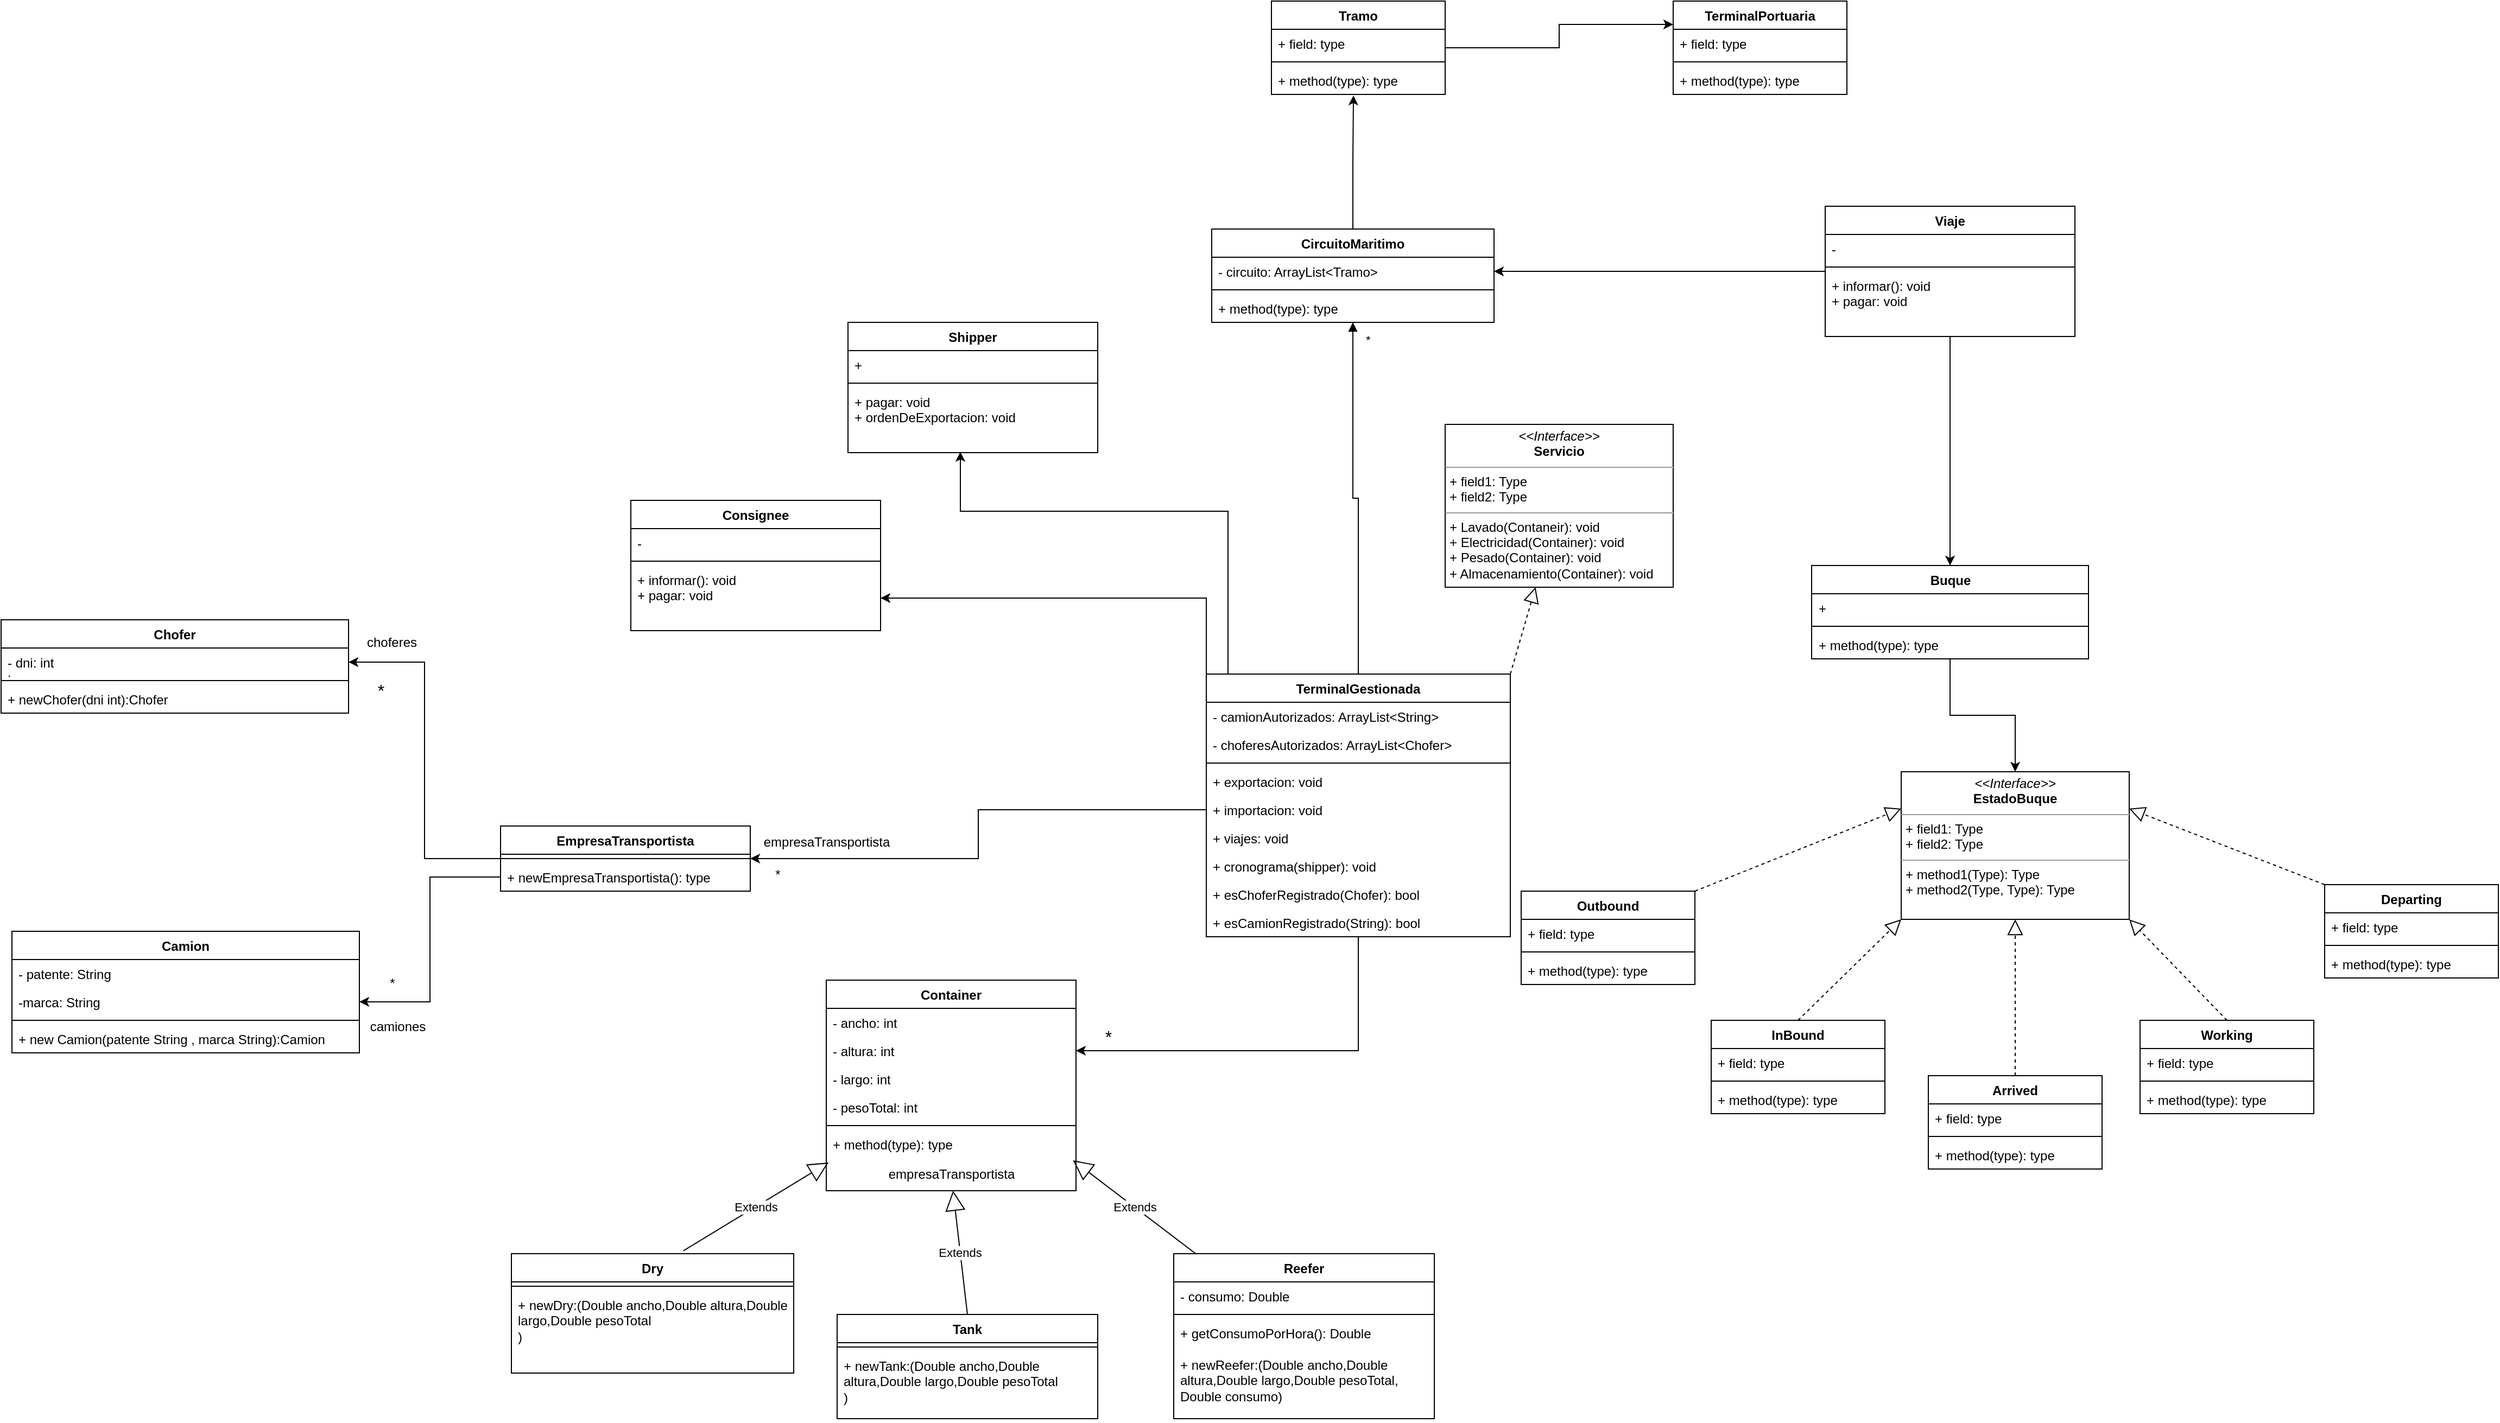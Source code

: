 <mxfile version="22.0.8" type="device">
  <diagram name="Página-1" id="hI3EfZsH8Pq9RwCTVBzk">
    <mxGraphModel dx="2018" dy="3009" grid="1" gridSize="10" guides="1" tooltips="1" connect="1" arrows="1" fold="1" page="1" pageScale="1" pageWidth="827" pageHeight="1169" math="0" shadow="0">
      <root>
        <mxCell id="0" />
        <mxCell id="1" parent="0" />
        <mxCell id="qnLFkdtUFYSdfBnydI8B-115" style="edgeStyle=orthogonalEdgeStyle;rounded=0;orthogonalLoop=1;jettySize=auto;html=1;exitX=0;exitY=0;exitDx=0;exitDy=0;entryX=1;entryY=0.5;entryDx=0;entryDy=0;" edge="1" parent="1" source="KiLTZCf3_ybi0yA7fu-n-1" target="qnLFkdtUFYSdfBnydI8B-50">
          <mxGeometry relative="1" as="geometry" />
        </mxCell>
        <mxCell id="KiLTZCf3_ybi0yA7fu-n-1" value="TerminalGestionada" style="swimlane;fontStyle=1;align=center;verticalAlign=top;childLayout=stackLayout;horizontal=1;startSize=26;horizontalStack=0;resizeParent=1;resizeParentMax=0;resizeLast=0;collapsible=1;marginBottom=0;whiteSpace=wrap;html=1;" parent="1" vertex="1">
          <mxGeometry x="670" y="-1200" width="280" height="242" as="geometry" />
        </mxCell>
        <mxCell id="KiLTZCf3_ybi0yA7fu-n-9" value="- camionAutorizados: ArrayList&amp;lt;String&amp;gt;" style="text;strokeColor=none;fillColor=none;align=left;verticalAlign=top;spacingLeft=4;spacingRight=4;overflow=hidden;rotatable=0;points=[[0,0.5],[1,0.5]];portConstraint=eastwest;whiteSpace=wrap;html=1;" parent="KiLTZCf3_ybi0yA7fu-n-1" vertex="1">
          <mxGeometry y="26" width="280" height="26" as="geometry" />
        </mxCell>
        <mxCell id="qnLFkdtUFYSdfBnydI8B-74" value="- choferesAutorizados: ArrayList&amp;lt;Chofer&amp;gt;" style="text;strokeColor=none;fillColor=none;align=left;verticalAlign=top;spacingLeft=4;spacingRight=4;overflow=hidden;rotatable=0;points=[[0,0.5],[1,0.5]];portConstraint=eastwest;whiteSpace=wrap;html=1;" vertex="1" parent="KiLTZCf3_ybi0yA7fu-n-1">
          <mxGeometry y="52" width="280" height="26" as="geometry" />
        </mxCell>
        <mxCell id="KiLTZCf3_ybi0yA7fu-n-3" value="" style="line;strokeWidth=1;fillColor=none;align=left;verticalAlign=middle;spacingTop=-1;spacingLeft=3;spacingRight=3;rotatable=0;labelPosition=right;points=[];portConstraint=eastwest;strokeColor=inherit;" parent="KiLTZCf3_ybi0yA7fu-n-1" vertex="1">
          <mxGeometry y="78" width="280" height="8" as="geometry" />
        </mxCell>
        <mxCell id="KiLTZCf3_ybi0yA7fu-n-44" value="+ exportacion: void" style="text;strokeColor=none;fillColor=none;align=left;verticalAlign=top;spacingLeft=4;spacingRight=4;overflow=hidden;rotatable=0;points=[[0,0.5],[1,0.5]];portConstraint=eastwest;whiteSpace=wrap;html=1;" parent="KiLTZCf3_ybi0yA7fu-n-1" vertex="1">
          <mxGeometry y="86" width="280" height="26" as="geometry" />
        </mxCell>
        <mxCell id="KiLTZCf3_ybi0yA7fu-n-43" value="+ importacion: void" style="text;strokeColor=none;fillColor=none;align=left;verticalAlign=top;spacingLeft=4;spacingRight=4;overflow=hidden;rotatable=0;points=[[0,0.5],[1,0.5]];portConstraint=eastwest;whiteSpace=wrap;html=1;" parent="KiLTZCf3_ybi0yA7fu-n-1" vertex="1">
          <mxGeometry y="112" width="280" height="26" as="geometry" />
        </mxCell>
        <mxCell id="qnLFkdtUFYSdfBnydI8B-54" value="+ viajes: void" style="text;strokeColor=none;fillColor=none;align=left;verticalAlign=top;spacingLeft=4;spacingRight=4;overflow=hidden;rotatable=0;points=[[0,0.5],[1,0.5]];portConstraint=eastwest;whiteSpace=wrap;html=1;" vertex="1" parent="KiLTZCf3_ybi0yA7fu-n-1">
          <mxGeometry y="138" width="280" height="26" as="geometry" />
        </mxCell>
        <mxCell id="qnLFkdtUFYSdfBnydI8B-55" value="+ cronograma(shipper): void" style="text;strokeColor=none;fillColor=none;align=left;verticalAlign=top;spacingLeft=4;spacingRight=4;overflow=hidden;rotatable=0;points=[[0,0.5],[1,0.5]];portConstraint=eastwest;whiteSpace=wrap;html=1;" vertex="1" parent="KiLTZCf3_ybi0yA7fu-n-1">
          <mxGeometry y="164" width="280" height="26" as="geometry" />
        </mxCell>
        <mxCell id="qnLFkdtUFYSdfBnydI8B-73" value="+ esChoferRegistrado(Chofer): bool" style="text;strokeColor=none;fillColor=none;align=left;verticalAlign=top;spacingLeft=4;spacingRight=4;overflow=hidden;rotatable=0;points=[[0,0.5],[1,0.5]];portConstraint=eastwest;whiteSpace=wrap;html=1;" vertex="1" parent="KiLTZCf3_ybi0yA7fu-n-1">
          <mxGeometry y="190" width="280" height="26" as="geometry" />
        </mxCell>
        <mxCell id="qnLFkdtUFYSdfBnydI8B-75" value="+ esCamionRegistrado(String): bool" style="text;strokeColor=none;fillColor=none;align=left;verticalAlign=top;spacingLeft=4;spacingRight=4;overflow=hidden;rotatable=0;points=[[0,0.5],[1,0.5]];portConstraint=eastwest;whiteSpace=wrap;html=1;" vertex="1" parent="KiLTZCf3_ybi0yA7fu-n-1">
          <mxGeometry y="216" width="280" height="26" as="geometry" />
        </mxCell>
        <mxCell id="KiLTZCf3_ybi0yA7fu-n-49" style="edgeStyle=orthogonalEdgeStyle;rounded=0;orthogonalLoop=1;jettySize=auto;html=1;entryX=0.5;entryY=0;entryDx=0;entryDy=0;" parent="1" source="KiLTZCf3_ybi0yA7fu-n-5" target="KiLTZCf3_ybi0yA7fu-n-75" edge="1">
          <mxGeometry relative="1" as="geometry">
            <mxPoint x="767.28" y="-1049.328" as="targetPoint" />
          </mxGeometry>
        </mxCell>
        <mxCell id="KiLTZCf3_ybi0yA7fu-n-5" value="Buque" style="swimlane;fontStyle=1;align=center;verticalAlign=top;childLayout=stackLayout;horizontal=1;startSize=26;horizontalStack=0;resizeParent=1;resizeParentMax=0;resizeLast=0;collapsible=1;marginBottom=0;whiteSpace=wrap;html=1;" parent="1" vertex="1">
          <mxGeometry x="1227.5" y="-1300" width="255" height="86" as="geometry" />
        </mxCell>
        <mxCell id="KiLTZCf3_ybi0yA7fu-n-6" value="+&amp;nbsp;" style="text;strokeColor=none;fillColor=none;align=left;verticalAlign=top;spacingLeft=4;spacingRight=4;overflow=hidden;rotatable=0;points=[[0,0.5],[1,0.5]];portConstraint=eastwest;whiteSpace=wrap;html=1;" parent="KiLTZCf3_ybi0yA7fu-n-5" vertex="1">
          <mxGeometry y="26" width="255" height="26" as="geometry" />
        </mxCell>
        <mxCell id="KiLTZCf3_ybi0yA7fu-n-7" value="" style="line;strokeWidth=1;fillColor=none;align=left;verticalAlign=middle;spacingTop=-1;spacingLeft=3;spacingRight=3;rotatable=0;labelPosition=right;points=[];portConstraint=eastwest;strokeColor=inherit;" parent="KiLTZCf3_ybi0yA7fu-n-5" vertex="1">
          <mxGeometry y="52" width="255" height="8" as="geometry" />
        </mxCell>
        <mxCell id="KiLTZCf3_ybi0yA7fu-n-8" value="+ method(type): type" style="text;strokeColor=none;fillColor=none;align=left;verticalAlign=top;spacingLeft=4;spacingRight=4;overflow=hidden;rotatable=0;points=[[0,0.5],[1,0.5]];portConstraint=eastwest;whiteSpace=wrap;html=1;" parent="KiLTZCf3_ybi0yA7fu-n-5" vertex="1">
          <mxGeometry y="60" width="255" height="26" as="geometry" />
        </mxCell>
        <mxCell id="qnLFkdtUFYSdfBnydI8B-94" style="edgeStyle=orthogonalEdgeStyle;rounded=0;orthogonalLoop=1;jettySize=auto;html=1;entryX=0.472;entryY=1.038;entryDx=0;entryDy=0;entryPerimeter=0;" edge="1" parent="1" source="KiLTZCf3_ybi0yA7fu-n-12" target="qnLFkdtUFYSdfBnydI8B-92">
          <mxGeometry relative="1" as="geometry">
            <mxPoint x="805" y="-1710" as="targetPoint" />
          </mxGeometry>
        </mxCell>
        <mxCell id="KiLTZCf3_ybi0yA7fu-n-12" value="CircuitoMaritimo&lt;br&gt;" style="swimlane;fontStyle=1;align=center;verticalAlign=top;childLayout=stackLayout;horizontal=1;startSize=26;horizontalStack=0;resizeParent=1;resizeParentMax=0;resizeLast=0;collapsible=1;marginBottom=0;whiteSpace=wrap;html=1;" parent="1" vertex="1">
          <mxGeometry x="675" y="-1610" width="260" height="86" as="geometry" />
        </mxCell>
        <mxCell id="KiLTZCf3_ybi0yA7fu-n-13" value="- circuito: ArrayList&amp;lt;Tramo&amp;gt;" style="text;strokeColor=none;fillColor=none;align=left;verticalAlign=top;spacingLeft=4;spacingRight=4;overflow=hidden;rotatable=0;points=[[0,0.5],[1,0.5]];portConstraint=eastwest;whiteSpace=wrap;html=1;" parent="KiLTZCf3_ybi0yA7fu-n-12" vertex="1">
          <mxGeometry y="26" width="260" height="26" as="geometry" />
        </mxCell>
        <mxCell id="KiLTZCf3_ybi0yA7fu-n-14" value="" style="line;strokeWidth=1;fillColor=none;align=left;verticalAlign=middle;spacingTop=-1;spacingLeft=3;spacingRight=3;rotatable=0;labelPosition=right;points=[];portConstraint=eastwest;strokeColor=inherit;" parent="KiLTZCf3_ybi0yA7fu-n-12" vertex="1">
          <mxGeometry y="52" width="260" height="8" as="geometry" />
        </mxCell>
        <mxCell id="KiLTZCf3_ybi0yA7fu-n-15" value="+ method(type): type" style="text;strokeColor=none;fillColor=none;align=left;verticalAlign=top;spacingLeft=4;spacingRight=4;overflow=hidden;rotatable=0;points=[[0,0.5],[1,0.5]];portConstraint=eastwest;whiteSpace=wrap;html=1;" parent="KiLTZCf3_ybi0yA7fu-n-12" vertex="1">
          <mxGeometry y="60" width="260" height="26" as="geometry" />
        </mxCell>
        <mxCell id="KiLTZCf3_ybi0yA7fu-n-18" value="TerminalPortuaria&lt;br&gt;" style="swimlane;fontStyle=1;align=center;verticalAlign=top;childLayout=stackLayout;horizontal=1;startSize=26;horizontalStack=0;resizeParent=1;resizeParentMax=0;resizeLast=0;collapsible=1;marginBottom=0;whiteSpace=wrap;html=1;" parent="1" vertex="1">
          <mxGeometry x="1100" y="-1820" width="160" height="86" as="geometry" />
        </mxCell>
        <mxCell id="KiLTZCf3_ybi0yA7fu-n-19" value="+ field: type" style="text;strokeColor=none;fillColor=none;align=left;verticalAlign=top;spacingLeft=4;spacingRight=4;overflow=hidden;rotatable=0;points=[[0,0.5],[1,0.5]];portConstraint=eastwest;whiteSpace=wrap;html=1;" parent="KiLTZCf3_ybi0yA7fu-n-18" vertex="1">
          <mxGeometry y="26" width="160" height="26" as="geometry" />
        </mxCell>
        <mxCell id="KiLTZCf3_ybi0yA7fu-n-20" value="" style="line;strokeWidth=1;fillColor=none;align=left;verticalAlign=middle;spacingTop=-1;spacingLeft=3;spacingRight=3;rotatable=0;labelPosition=right;points=[];portConstraint=eastwest;strokeColor=inherit;" parent="KiLTZCf3_ybi0yA7fu-n-18" vertex="1">
          <mxGeometry y="52" width="160" height="8" as="geometry" />
        </mxCell>
        <mxCell id="KiLTZCf3_ybi0yA7fu-n-21" value="+ method(type): type" style="text;strokeColor=none;fillColor=none;align=left;verticalAlign=top;spacingLeft=4;spacingRight=4;overflow=hidden;rotatable=0;points=[[0,0.5],[1,0.5]];portConstraint=eastwest;whiteSpace=wrap;html=1;" parent="KiLTZCf3_ybi0yA7fu-n-18" vertex="1">
          <mxGeometry y="60" width="160" height="26" as="geometry" />
        </mxCell>
        <mxCell id="KiLTZCf3_ybi0yA7fu-n-26" value="Container" style="swimlane;fontStyle=1;align=center;verticalAlign=top;childLayout=stackLayout;horizontal=1;startSize=26;horizontalStack=0;resizeParent=1;resizeParentMax=0;resizeLast=0;collapsible=1;marginBottom=0;whiteSpace=wrap;html=1;" parent="1" vertex="1">
          <mxGeometry x="320" y="-918" width="230" height="194" as="geometry" />
        </mxCell>
        <mxCell id="KiLTZCf3_ybi0yA7fu-n-27" value="- ancho: int" style="text;strokeColor=none;fillColor=none;align=left;verticalAlign=top;spacingLeft=4;spacingRight=4;overflow=hidden;rotatable=0;points=[[0,0.5],[1,0.5]];portConstraint=eastwest;whiteSpace=wrap;html=1;" parent="KiLTZCf3_ybi0yA7fu-n-26" vertex="1">
          <mxGeometry y="26" width="230" height="26" as="geometry" />
        </mxCell>
        <mxCell id="KiLTZCf3_ybi0yA7fu-n-32" value="- altura: int" style="text;strokeColor=none;fillColor=none;align=left;verticalAlign=top;spacingLeft=4;spacingRight=4;overflow=hidden;rotatable=0;points=[[0,0.5],[1,0.5]];portConstraint=eastwest;whiteSpace=wrap;html=1;" parent="KiLTZCf3_ybi0yA7fu-n-26" vertex="1">
          <mxGeometry y="52" width="230" height="26" as="geometry" />
        </mxCell>
        <mxCell id="KiLTZCf3_ybi0yA7fu-n-31" value="- largo: int" style="text;strokeColor=none;fillColor=none;align=left;verticalAlign=top;spacingLeft=4;spacingRight=4;overflow=hidden;rotatable=0;points=[[0,0.5],[1,0.5]];portConstraint=eastwest;whiteSpace=wrap;html=1;" parent="KiLTZCf3_ybi0yA7fu-n-26" vertex="1">
          <mxGeometry y="78" width="230" height="26" as="geometry" />
        </mxCell>
        <mxCell id="KiLTZCf3_ybi0yA7fu-n-30" value="- pesoTotal: int" style="text;strokeColor=none;fillColor=none;align=left;verticalAlign=top;spacingLeft=4;spacingRight=4;overflow=hidden;rotatable=0;points=[[0,0.5],[1,0.5]];portConstraint=eastwest;whiteSpace=wrap;html=1;" parent="KiLTZCf3_ybi0yA7fu-n-26" vertex="1">
          <mxGeometry y="104" width="230" height="26" as="geometry" />
        </mxCell>
        <mxCell id="KiLTZCf3_ybi0yA7fu-n-28" value="" style="line;strokeWidth=1;fillColor=none;align=left;verticalAlign=middle;spacingTop=-1;spacingLeft=3;spacingRight=3;rotatable=0;labelPosition=right;points=[];portConstraint=eastwest;strokeColor=inherit;" parent="KiLTZCf3_ybi0yA7fu-n-26" vertex="1">
          <mxGeometry y="130" width="230" height="8" as="geometry" />
        </mxCell>
        <mxCell id="KiLTZCf3_ybi0yA7fu-n-29" value="+ method(type): type" style="text;strokeColor=none;fillColor=none;align=left;verticalAlign=top;spacingLeft=4;spacingRight=4;overflow=hidden;rotatable=0;points=[[0,0.5],[1,0.5]];portConstraint=eastwest;whiteSpace=wrap;html=1;" parent="KiLTZCf3_ybi0yA7fu-n-26" vertex="1">
          <mxGeometry y="138" width="230" height="26" as="geometry" />
        </mxCell>
        <mxCell id="qnLFkdtUFYSdfBnydI8B-110" value="empresaTransportista" style="text;html=1;align=center;verticalAlign=middle;resizable=0;points=[];autosize=1;strokeColor=none;fillColor=none;" vertex="1" parent="KiLTZCf3_ybi0yA7fu-n-26">
          <mxGeometry y="164" width="230" height="30" as="geometry" />
        </mxCell>
        <mxCell id="qnLFkdtUFYSdfBnydI8B-104" style="edgeStyle=orthogonalEdgeStyle;rounded=0;orthogonalLoop=1;jettySize=auto;html=1;exitX=0;exitY=0.5;exitDx=0;exitDy=0;entryX=1;entryY=0.5;entryDx=0;entryDy=0;" edge="1" parent="1" source="KiLTZCf3_ybi0yA7fu-n-33" target="qnLFkdtUFYSdfBnydI8B-63">
          <mxGeometry relative="1" as="geometry" />
        </mxCell>
        <mxCell id="KiLTZCf3_ybi0yA7fu-n-33" value="EmpresaTransportista&lt;br&gt;" style="swimlane;fontStyle=1;align=center;verticalAlign=top;childLayout=stackLayout;horizontal=1;startSize=26;horizontalStack=0;resizeParent=1;resizeParentMax=0;resizeLast=0;collapsible=1;marginBottom=0;whiteSpace=wrap;html=1;" parent="1" vertex="1">
          <mxGeometry x="20" y="-1060" width="230" height="60" as="geometry" />
        </mxCell>
        <mxCell id="KiLTZCf3_ybi0yA7fu-n-36" value="" style="line;strokeWidth=1;fillColor=none;align=left;verticalAlign=middle;spacingTop=-1;spacingLeft=3;spacingRight=3;rotatable=0;labelPosition=right;points=[];portConstraint=eastwest;strokeColor=inherit;" parent="KiLTZCf3_ybi0yA7fu-n-33" vertex="1">
          <mxGeometry y="26" width="230" height="8" as="geometry" />
        </mxCell>
        <mxCell id="KiLTZCf3_ybi0yA7fu-n-37" value="+ newEmpresaTransportista(): type" style="text;strokeColor=none;fillColor=none;align=left;verticalAlign=top;spacingLeft=4;spacingRight=4;overflow=hidden;rotatable=0;points=[[0,0.5],[1,0.5]];portConstraint=eastwest;whiteSpace=wrap;html=1;" parent="KiLTZCf3_ybi0yA7fu-n-33" vertex="1">
          <mxGeometry y="34" width="230" height="26" as="geometry" />
        </mxCell>
        <mxCell id="KiLTZCf3_ybi0yA7fu-n-50" value="Outbound" style="swimlane;fontStyle=1;align=center;verticalAlign=top;childLayout=stackLayout;horizontal=1;startSize=26;horizontalStack=0;resizeParent=1;resizeParentMax=0;resizeLast=0;collapsible=1;marginBottom=0;whiteSpace=wrap;html=1;" parent="1" vertex="1">
          <mxGeometry x="960" y="-1000" width="160" height="86" as="geometry" />
        </mxCell>
        <mxCell id="KiLTZCf3_ybi0yA7fu-n-51" value="+ field: type" style="text;strokeColor=none;fillColor=none;align=left;verticalAlign=top;spacingLeft=4;spacingRight=4;overflow=hidden;rotatable=0;points=[[0,0.5],[1,0.5]];portConstraint=eastwest;whiteSpace=wrap;html=1;" parent="KiLTZCf3_ybi0yA7fu-n-50" vertex="1">
          <mxGeometry y="26" width="160" height="26" as="geometry" />
        </mxCell>
        <mxCell id="KiLTZCf3_ybi0yA7fu-n-52" value="" style="line;strokeWidth=1;fillColor=none;align=left;verticalAlign=middle;spacingTop=-1;spacingLeft=3;spacingRight=3;rotatable=0;labelPosition=right;points=[];portConstraint=eastwest;strokeColor=inherit;" parent="KiLTZCf3_ybi0yA7fu-n-50" vertex="1">
          <mxGeometry y="52" width="160" height="8" as="geometry" />
        </mxCell>
        <mxCell id="KiLTZCf3_ybi0yA7fu-n-53" value="+ method(type): type" style="text;strokeColor=none;fillColor=none;align=left;verticalAlign=top;spacingLeft=4;spacingRight=4;overflow=hidden;rotatable=0;points=[[0,0.5],[1,0.5]];portConstraint=eastwest;whiteSpace=wrap;html=1;" parent="KiLTZCf3_ybi0yA7fu-n-50" vertex="1">
          <mxGeometry y="60" width="160" height="26" as="geometry" />
        </mxCell>
        <mxCell id="KiLTZCf3_ybi0yA7fu-n-54" value="InBound" style="swimlane;fontStyle=1;align=center;verticalAlign=top;childLayout=stackLayout;horizontal=1;startSize=26;horizontalStack=0;resizeParent=1;resizeParentMax=0;resizeLast=0;collapsible=1;marginBottom=0;whiteSpace=wrap;html=1;" parent="1" vertex="1">
          <mxGeometry x="1135" y="-881" width="160" height="86" as="geometry" />
        </mxCell>
        <mxCell id="KiLTZCf3_ybi0yA7fu-n-55" value="+ field: type" style="text;strokeColor=none;fillColor=none;align=left;verticalAlign=top;spacingLeft=4;spacingRight=4;overflow=hidden;rotatable=0;points=[[0,0.5],[1,0.5]];portConstraint=eastwest;whiteSpace=wrap;html=1;" parent="KiLTZCf3_ybi0yA7fu-n-54" vertex="1">
          <mxGeometry y="26" width="160" height="26" as="geometry" />
        </mxCell>
        <mxCell id="KiLTZCf3_ybi0yA7fu-n-56" value="" style="line;strokeWidth=1;fillColor=none;align=left;verticalAlign=middle;spacingTop=-1;spacingLeft=3;spacingRight=3;rotatable=0;labelPosition=right;points=[];portConstraint=eastwest;strokeColor=inherit;" parent="KiLTZCf3_ybi0yA7fu-n-54" vertex="1">
          <mxGeometry y="52" width="160" height="8" as="geometry" />
        </mxCell>
        <mxCell id="KiLTZCf3_ybi0yA7fu-n-57" value="+ method(type): type" style="text;strokeColor=none;fillColor=none;align=left;verticalAlign=top;spacingLeft=4;spacingRight=4;overflow=hidden;rotatable=0;points=[[0,0.5],[1,0.5]];portConstraint=eastwest;whiteSpace=wrap;html=1;" parent="KiLTZCf3_ybi0yA7fu-n-54" vertex="1">
          <mxGeometry y="60" width="160" height="26" as="geometry" />
        </mxCell>
        <mxCell id="KiLTZCf3_ybi0yA7fu-n-58" value="Arrived" style="swimlane;fontStyle=1;align=center;verticalAlign=top;childLayout=stackLayout;horizontal=1;startSize=26;horizontalStack=0;resizeParent=1;resizeParentMax=0;resizeLast=0;collapsible=1;marginBottom=0;whiteSpace=wrap;html=1;" parent="1" vertex="1">
          <mxGeometry x="1335" y="-830" width="160" height="86" as="geometry" />
        </mxCell>
        <mxCell id="KiLTZCf3_ybi0yA7fu-n-59" value="+ field: type" style="text;strokeColor=none;fillColor=none;align=left;verticalAlign=top;spacingLeft=4;spacingRight=4;overflow=hidden;rotatable=0;points=[[0,0.5],[1,0.5]];portConstraint=eastwest;whiteSpace=wrap;html=1;" parent="KiLTZCf3_ybi0yA7fu-n-58" vertex="1">
          <mxGeometry y="26" width="160" height="26" as="geometry" />
        </mxCell>
        <mxCell id="KiLTZCf3_ybi0yA7fu-n-60" value="" style="line;strokeWidth=1;fillColor=none;align=left;verticalAlign=middle;spacingTop=-1;spacingLeft=3;spacingRight=3;rotatable=0;labelPosition=right;points=[];portConstraint=eastwest;strokeColor=inherit;" parent="KiLTZCf3_ybi0yA7fu-n-58" vertex="1">
          <mxGeometry y="52" width="160" height="8" as="geometry" />
        </mxCell>
        <mxCell id="KiLTZCf3_ybi0yA7fu-n-61" value="+ method(type): type" style="text;strokeColor=none;fillColor=none;align=left;verticalAlign=top;spacingLeft=4;spacingRight=4;overflow=hidden;rotatable=0;points=[[0,0.5],[1,0.5]];portConstraint=eastwest;whiteSpace=wrap;html=1;" parent="KiLTZCf3_ybi0yA7fu-n-58" vertex="1">
          <mxGeometry y="60" width="160" height="26" as="geometry" />
        </mxCell>
        <mxCell id="KiLTZCf3_ybi0yA7fu-n-62" value="Working" style="swimlane;fontStyle=1;align=center;verticalAlign=top;childLayout=stackLayout;horizontal=1;startSize=26;horizontalStack=0;resizeParent=1;resizeParentMax=0;resizeLast=0;collapsible=1;marginBottom=0;whiteSpace=wrap;html=1;" parent="1" vertex="1">
          <mxGeometry x="1530" y="-881" width="160" height="86" as="geometry" />
        </mxCell>
        <mxCell id="KiLTZCf3_ybi0yA7fu-n-63" value="+ field: type" style="text;strokeColor=none;fillColor=none;align=left;verticalAlign=top;spacingLeft=4;spacingRight=4;overflow=hidden;rotatable=0;points=[[0,0.5],[1,0.5]];portConstraint=eastwest;whiteSpace=wrap;html=1;" parent="KiLTZCf3_ybi0yA7fu-n-62" vertex="1">
          <mxGeometry y="26" width="160" height="26" as="geometry" />
        </mxCell>
        <mxCell id="KiLTZCf3_ybi0yA7fu-n-64" value="" style="line;strokeWidth=1;fillColor=none;align=left;verticalAlign=middle;spacingTop=-1;spacingLeft=3;spacingRight=3;rotatable=0;labelPosition=right;points=[];portConstraint=eastwest;strokeColor=inherit;" parent="KiLTZCf3_ybi0yA7fu-n-62" vertex="1">
          <mxGeometry y="52" width="160" height="8" as="geometry" />
        </mxCell>
        <mxCell id="KiLTZCf3_ybi0yA7fu-n-65" value="+ method(type): type" style="text;strokeColor=none;fillColor=none;align=left;verticalAlign=top;spacingLeft=4;spacingRight=4;overflow=hidden;rotatable=0;points=[[0,0.5],[1,0.5]];portConstraint=eastwest;whiteSpace=wrap;html=1;" parent="KiLTZCf3_ybi0yA7fu-n-62" vertex="1">
          <mxGeometry y="60" width="160" height="26" as="geometry" />
        </mxCell>
        <mxCell id="KiLTZCf3_ybi0yA7fu-n-66" value="Departing&lt;br&gt;" style="swimlane;fontStyle=1;align=center;verticalAlign=top;childLayout=stackLayout;horizontal=1;startSize=26;horizontalStack=0;resizeParent=1;resizeParentMax=0;resizeLast=0;collapsible=1;marginBottom=0;whiteSpace=wrap;html=1;" parent="1" vertex="1">
          <mxGeometry x="1700" y="-1006" width="160" height="86" as="geometry" />
        </mxCell>
        <mxCell id="KiLTZCf3_ybi0yA7fu-n-67" value="+ field: type" style="text;strokeColor=none;fillColor=none;align=left;verticalAlign=top;spacingLeft=4;spacingRight=4;overflow=hidden;rotatable=0;points=[[0,0.5],[1,0.5]];portConstraint=eastwest;whiteSpace=wrap;html=1;" parent="KiLTZCf3_ybi0yA7fu-n-66" vertex="1">
          <mxGeometry y="26" width="160" height="26" as="geometry" />
        </mxCell>
        <mxCell id="KiLTZCf3_ybi0yA7fu-n-68" value="" style="line;strokeWidth=1;fillColor=none;align=left;verticalAlign=middle;spacingTop=-1;spacingLeft=3;spacingRight=3;rotatable=0;labelPosition=right;points=[];portConstraint=eastwest;strokeColor=inherit;" parent="KiLTZCf3_ybi0yA7fu-n-66" vertex="1">
          <mxGeometry y="52" width="160" height="8" as="geometry" />
        </mxCell>
        <mxCell id="KiLTZCf3_ybi0yA7fu-n-69" value="+ method(type): type" style="text;strokeColor=none;fillColor=none;align=left;verticalAlign=top;spacingLeft=4;spacingRight=4;overflow=hidden;rotatable=0;points=[[0,0.5],[1,0.5]];portConstraint=eastwest;whiteSpace=wrap;html=1;" parent="KiLTZCf3_ybi0yA7fu-n-66" vertex="1">
          <mxGeometry y="60" width="160" height="26" as="geometry" />
        </mxCell>
        <mxCell id="KiLTZCf3_ybi0yA7fu-n-75" value="&lt;p style=&quot;margin:0px;margin-top:4px;text-align:center;&quot;&gt;&lt;i&gt;&amp;lt;&amp;lt;Interface&amp;gt;&amp;gt;&lt;/i&gt;&lt;br&gt;&lt;b&gt;EstadoBuque&lt;/b&gt;&lt;/p&gt;&lt;hr size=&quot;1&quot;&gt;&lt;p style=&quot;margin:0px;margin-left:4px;&quot;&gt;+ field1: Type&lt;br&gt;+ field2: Type&lt;/p&gt;&lt;hr size=&quot;1&quot;&gt;&lt;p style=&quot;margin:0px;margin-left:4px;&quot;&gt;+ method1(Type): Type&lt;br&gt;+ method2(Type, Type): Type&lt;/p&gt;" style="verticalAlign=top;align=left;overflow=fill;fontSize=12;fontFamily=Helvetica;html=1;whiteSpace=wrap;" parent="1" vertex="1">
          <mxGeometry x="1310" y="-1110" width="210" height="136" as="geometry" />
        </mxCell>
        <mxCell id="KiLTZCf3_ybi0yA7fu-n-78" value="" style="endArrow=block;dashed=1;endFill=0;endSize=12;html=1;rounded=0;exitX=1;exitY=0;exitDx=0;exitDy=0;entryX=0;entryY=0.25;entryDx=0;entryDy=0;" parent="1" source="KiLTZCf3_ybi0yA7fu-n-50" target="KiLTZCf3_ybi0yA7fu-n-75" edge="1">
          <mxGeometry width="160" relative="1" as="geometry">
            <mxPoint x="1170" y="-850" as="sourcePoint" />
            <mxPoint x="1330" y="-850" as="targetPoint" />
          </mxGeometry>
        </mxCell>
        <mxCell id="KiLTZCf3_ybi0yA7fu-n-79" value="" style="endArrow=block;dashed=1;endFill=0;endSize=12;html=1;rounded=0;exitX=0.5;exitY=0;exitDx=0;exitDy=0;entryX=0;entryY=1;entryDx=0;entryDy=0;" parent="1" source="KiLTZCf3_ybi0yA7fu-n-54" target="KiLTZCf3_ybi0yA7fu-n-75" edge="1">
          <mxGeometry width="160" relative="1" as="geometry">
            <mxPoint x="1130" y="-990" as="sourcePoint" />
            <mxPoint x="1320" y="-1066" as="targetPoint" />
          </mxGeometry>
        </mxCell>
        <mxCell id="KiLTZCf3_ybi0yA7fu-n-80" value="" style="endArrow=block;dashed=1;endFill=0;endSize=12;html=1;rounded=0;exitX=0.5;exitY=0;exitDx=0;exitDy=0;entryX=0.5;entryY=1;entryDx=0;entryDy=0;" parent="1" source="KiLTZCf3_ybi0yA7fu-n-58" target="KiLTZCf3_ybi0yA7fu-n-75" edge="1">
          <mxGeometry width="160" relative="1" as="geometry">
            <mxPoint x="1140" y="-980" as="sourcePoint" />
            <mxPoint x="1330" y="-1056" as="targetPoint" />
          </mxGeometry>
        </mxCell>
        <mxCell id="KiLTZCf3_ybi0yA7fu-n-81" value="" style="endArrow=block;dashed=1;endFill=0;endSize=12;html=1;rounded=0;exitX=0.5;exitY=0;exitDx=0;exitDy=0;entryX=1;entryY=1;entryDx=0;entryDy=0;fontStyle=1" parent="1" source="KiLTZCf3_ybi0yA7fu-n-62" target="KiLTZCf3_ybi0yA7fu-n-75" edge="1">
          <mxGeometry width="160" relative="1" as="geometry">
            <mxPoint x="1150" y="-970" as="sourcePoint" />
            <mxPoint x="1340" y="-1046" as="targetPoint" />
          </mxGeometry>
        </mxCell>
        <mxCell id="KiLTZCf3_ybi0yA7fu-n-82" value="" style="endArrow=block;dashed=1;endFill=0;endSize=12;html=1;rounded=0;exitX=0;exitY=0;exitDx=0;exitDy=0;entryX=1;entryY=0.25;entryDx=0;entryDy=0;" parent="1" source="KiLTZCf3_ybi0yA7fu-n-66" target="KiLTZCf3_ybi0yA7fu-n-75" edge="1">
          <mxGeometry width="160" relative="1" as="geometry">
            <mxPoint x="1160" y="-960" as="sourcePoint" />
            <mxPoint x="1350" y="-1036" as="targetPoint" />
          </mxGeometry>
        </mxCell>
        <mxCell id="KiLTZCf3_ybi0yA7fu-n-87" value="" style="endArrow=block;endFill=1;html=1;edgeStyle=orthogonalEdgeStyle;align=left;verticalAlign=top;rounded=0;exitX=0.5;exitY=0;exitDx=0;exitDy=0;" parent="1" source="KiLTZCf3_ybi0yA7fu-n-1" target="KiLTZCf3_ybi0yA7fu-n-12" edge="1">
          <mxGeometry x="-0.815" relative="1" as="geometry">
            <mxPoint x="840" y="-1330" as="sourcePoint" />
            <mxPoint x="1000" y="-1330" as="targetPoint" />
            <mxPoint as="offset" />
          </mxGeometry>
        </mxCell>
        <mxCell id="KiLTZCf3_ybi0yA7fu-n-88" value="*" style="edgeLabel;resizable=0;html=1;align=left;verticalAlign=bottom;" parent="KiLTZCf3_ybi0yA7fu-n-87" connectable="0" vertex="1">
          <mxGeometry x="-1" relative="1" as="geometry">
            <mxPoint x="5" y="-300" as="offset" />
          </mxGeometry>
        </mxCell>
        <mxCell id="KiLTZCf3_ybi0yA7fu-n-90" value="&lt;p style=&quot;margin:0px;margin-top:4px;text-align:center;&quot;&gt;&lt;i&gt;&amp;lt;&amp;lt;Interface&amp;gt;&amp;gt;&lt;/i&gt;&lt;br&gt;&lt;b&gt;Servicio&lt;/b&gt;&lt;/p&gt;&lt;hr size=&quot;1&quot;&gt;&lt;p style=&quot;margin:0px;margin-left:4px;&quot;&gt;+ field1: Type&lt;br&gt;+ field2: Type&lt;/p&gt;&lt;hr size=&quot;1&quot;&gt;&lt;span id=&quot;docs-internal-guid-53c91fad-7fff-626d-0422-efff6ce22024&quot;&gt;&lt;/span&gt;&lt;span id=&quot;docs-internal-guid-53c91fad-7fff-626d-0422-efff6ce22024&quot;&gt;&lt;/span&gt;&lt;span id=&quot;docs-internal-guid-53c91fad-7fff-626d-0422-efff6ce22024&quot;&gt;&lt;/span&gt;&lt;span id=&quot;docs-internal-guid-53c91fad-7fff-626d-0422-efff6ce22024&quot;&gt;&lt;/span&gt;&lt;span id=&quot;docs-internal-guid-53c91fad-7fff-626d-0422-efff6ce22024&quot;&gt;&lt;/span&gt;&lt;span id=&quot;docs-internal-guid-53c91fad-7fff-626d-0422-efff6ce22024&quot;&gt;&lt;/span&gt;&lt;p style=&quot;margin:0px;margin-left:4px;&quot;&gt;+ Lavado&lt;span id=&quot;docs-internal-guid-53c91fad-7fff-626d-0422-efff6ce22024&quot;&gt;&lt;/span&gt;(Contaneir): void&lt;br&gt;+ Electricidad(Container): void&lt;/p&gt;&lt;p style=&quot;margin:0px;margin-left:4px;&quot;&gt;+ Pesado(Container): void&lt;/p&gt;&lt;p style=&quot;margin:0px;margin-left:4px;&quot;&gt;+ Almacenamiento(Container): void&lt;/p&gt;" style="verticalAlign=top;align=left;overflow=fill;fontSize=12;fontFamily=Helvetica;html=1;whiteSpace=wrap;" parent="1" vertex="1">
          <mxGeometry x="890" y="-1430" width="210" height="150" as="geometry" />
        </mxCell>
        <mxCell id="KiLTZCf3_ybi0yA7fu-n-92" value="" style="endArrow=block;dashed=1;endFill=0;endSize=12;html=1;rounded=0;exitX=1;exitY=0;exitDx=0;exitDy=0;" parent="1" source="KiLTZCf3_ybi0yA7fu-n-1" target="KiLTZCf3_ybi0yA7fu-n-90" edge="1">
          <mxGeometry width="160" relative="1" as="geometry">
            <mxPoint x="540" y="-1220" as="sourcePoint" />
            <mxPoint x="700" y="-1220" as="targetPoint" />
          </mxGeometry>
        </mxCell>
        <mxCell id="qnLFkdtUFYSdfBnydI8B-8" value="Dry" style="swimlane;fontStyle=1;align=center;verticalAlign=top;childLayout=stackLayout;horizontal=1;startSize=26;horizontalStack=0;resizeParent=1;resizeParentMax=0;resizeLast=0;collapsible=1;marginBottom=0;whiteSpace=wrap;html=1;" vertex="1" parent="1">
          <mxGeometry x="30" y="-666" width="260" height="110" as="geometry" />
        </mxCell>
        <mxCell id="qnLFkdtUFYSdfBnydI8B-13" value="" style="line;strokeWidth=1;fillColor=none;align=left;verticalAlign=middle;spacingTop=-1;spacingLeft=3;spacingRight=3;rotatable=0;labelPosition=right;points=[];portConstraint=eastwest;strokeColor=inherit;" vertex="1" parent="qnLFkdtUFYSdfBnydI8B-8">
          <mxGeometry y="26" width="260" height="8" as="geometry" />
        </mxCell>
        <mxCell id="qnLFkdtUFYSdfBnydI8B-14" value="+ newDry:(Double ancho,Double altura,Double largo,Double pesoTotal&lt;br&gt;)" style="text;strokeColor=none;fillColor=none;align=left;verticalAlign=top;spacingLeft=4;spacingRight=4;overflow=hidden;rotatable=0;points=[[0,0.5],[1,0.5]];portConstraint=eastwest;whiteSpace=wrap;html=1;" vertex="1" parent="qnLFkdtUFYSdfBnydI8B-8">
          <mxGeometry y="34" width="260" height="76" as="geometry" />
        </mxCell>
        <mxCell id="qnLFkdtUFYSdfBnydI8B-15" value="Tank" style="swimlane;fontStyle=1;align=center;verticalAlign=top;childLayout=stackLayout;horizontal=1;startSize=26;horizontalStack=0;resizeParent=1;resizeParentMax=0;resizeLast=0;collapsible=1;marginBottom=0;whiteSpace=wrap;html=1;" vertex="1" parent="1">
          <mxGeometry x="330" y="-610" width="240" height="96" as="geometry" />
        </mxCell>
        <mxCell id="qnLFkdtUFYSdfBnydI8B-20" value="" style="line;strokeWidth=1;fillColor=none;align=left;verticalAlign=middle;spacingTop=-1;spacingLeft=3;spacingRight=3;rotatable=0;labelPosition=right;points=[];portConstraint=eastwest;strokeColor=inherit;" vertex="1" parent="qnLFkdtUFYSdfBnydI8B-15">
          <mxGeometry y="26" width="240" height="8" as="geometry" />
        </mxCell>
        <mxCell id="qnLFkdtUFYSdfBnydI8B-21" value="+ newTank:(Double ancho,Double altura,Double largo,Double pesoTotal&lt;br style=&quot;border-color: var(--border-color);&quot;&gt;)" style="text;strokeColor=none;fillColor=none;align=left;verticalAlign=top;spacingLeft=4;spacingRight=4;overflow=hidden;rotatable=0;points=[[0,0.5],[1,0.5]];portConstraint=eastwest;whiteSpace=wrap;html=1;" vertex="1" parent="qnLFkdtUFYSdfBnydI8B-15">
          <mxGeometry y="34" width="240" height="62" as="geometry" />
        </mxCell>
        <mxCell id="qnLFkdtUFYSdfBnydI8B-22" value="Reefer" style="swimlane;fontStyle=1;align=center;verticalAlign=top;childLayout=stackLayout;horizontal=1;startSize=26;horizontalStack=0;resizeParent=1;resizeParentMax=0;resizeLast=0;collapsible=1;marginBottom=0;whiteSpace=wrap;html=1;" vertex="1" parent="1">
          <mxGeometry x="640" y="-666" width="240" height="152" as="geometry" />
        </mxCell>
        <mxCell id="qnLFkdtUFYSdfBnydI8B-26" value="- consumo: Double" style="text;strokeColor=none;fillColor=none;align=left;verticalAlign=top;spacingLeft=4;spacingRight=4;overflow=hidden;rotatable=0;points=[[0,0.5],[1,0.5]];portConstraint=eastwest;whiteSpace=wrap;html=1;" vertex="1" parent="qnLFkdtUFYSdfBnydI8B-22">
          <mxGeometry y="26" width="240" height="26" as="geometry" />
        </mxCell>
        <mxCell id="qnLFkdtUFYSdfBnydI8B-27" value="" style="line;strokeWidth=1;fillColor=none;align=left;verticalAlign=middle;spacingTop=-1;spacingLeft=3;spacingRight=3;rotatable=0;labelPosition=right;points=[];portConstraint=eastwest;strokeColor=inherit;" vertex="1" parent="qnLFkdtUFYSdfBnydI8B-22">
          <mxGeometry y="52" width="240" height="8" as="geometry" />
        </mxCell>
        <mxCell id="qnLFkdtUFYSdfBnydI8B-28" value="+ getConsumoPorHora(): Double&lt;br&gt;&lt;br&gt;+ newReefer:(Double ancho,Double altura,Double largo,Double pesoTotal, Double consumo)&lt;br&gt;" style="text;strokeColor=none;fillColor=none;align=left;verticalAlign=top;spacingLeft=4;spacingRight=4;overflow=hidden;rotatable=0;points=[[0,0.5],[1,0.5]];portConstraint=eastwest;whiteSpace=wrap;html=1;" vertex="1" parent="qnLFkdtUFYSdfBnydI8B-22">
          <mxGeometry y="60" width="240" height="92" as="geometry" />
        </mxCell>
        <mxCell id="qnLFkdtUFYSdfBnydI8B-29" value="Extends" style="endArrow=block;endSize=16;endFill=0;html=1;rounded=0;entryX=0.009;entryY=1.156;entryDx=0;entryDy=0;entryPerimeter=0;exitX=0.609;exitY=-0.024;exitDx=0;exitDy=0;exitPerimeter=0;" edge="1" parent="1" source="qnLFkdtUFYSdfBnydI8B-8" target="KiLTZCf3_ybi0yA7fu-n-29">
          <mxGeometry width="160" relative="1" as="geometry">
            <mxPoint x="140" y="-720" as="sourcePoint" />
            <mxPoint x="300" y="-720" as="targetPoint" />
            <mxPoint as="offset" />
          </mxGeometry>
        </mxCell>
        <mxCell id="qnLFkdtUFYSdfBnydI8B-31" value="Extends" style="endArrow=block;endSize=16;endFill=0;html=1;rounded=0;entryX=0.988;entryY=1.075;entryDx=0;entryDy=0;entryPerimeter=0;" edge="1" parent="1" source="qnLFkdtUFYSdfBnydI8B-22" target="KiLTZCf3_ybi0yA7fu-n-29">
          <mxGeometry width="160" relative="1" as="geometry">
            <mxPoint x="440" y="-650" as="sourcePoint" />
            <mxPoint x="602" y="-732" as="targetPoint" />
            <mxPoint as="offset" />
          </mxGeometry>
        </mxCell>
        <mxCell id="qnLFkdtUFYSdfBnydI8B-32" style="edgeStyle=orthogonalEdgeStyle;rounded=0;orthogonalLoop=1;jettySize=auto;html=1;entryX=1;entryY=0.5;entryDx=0;entryDy=0;" edge="1" parent="1" source="KiLTZCf3_ybi0yA7fu-n-1" target="KiLTZCf3_ybi0yA7fu-n-32">
          <mxGeometry relative="1" as="geometry">
            <mxPoint x="430" y="-952" as="sourcePoint" />
            <mxPoint x="690" y="-829" as="targetPoint" />
          </mxGeometry>
        </mxCell>
        <mxCell id="qnLFkdtUFYSdfBnydI8B-36" value="&lt;font style=&quot;font-size: 16px;&quot;&gt;*&lt;/font&gt;" style="text;html=1;strokeColor=none;fillColor=none;align=center;verticalAlign=middle;whiteSpace=wrap;rounded=0;" vertex="1" parent="1">
          <mxGeometry x="550" y="-881" width="60" height="30" as="geometry" />
        </mxCell>
        <mxCell id="qnLFkdtUFYSdfBnydI8B-37" value="Shipper" style="swimlane;fontStyle=1;align=center;verticalAlign=top;childLayout=stackLayout;horizontal=1;startSize=26;horizontalStack=0;resizeParent=1;resizeParentMax=0;resizeLast=0;collapsible=1;marginBottom=0;whiteSpace=wrap;html=1;" vertex="1" parent="1">
          <mxGeometry x="340" y="-1524" width="230" height="120" as="geometry" />
        </mxCell>
        <mxCell id="qnLFkdtUFYSdfBnydI8B-38" value="+&amp;nbsp;" style="text;strokeColor=none;fillColor=none;align=left;verticalAlign=top;spacingLeft=4;spacingRight=4;overflow=hidden;rotatable=0;points=[[0,0.5],[1,0.5]];portConstraint=eastwest;whiteSpace=wrap;html=1;" vertex="1" parent="qnLFkdtUFYSdfBnydI8B-37">
          <mxGeometry y="26" width="230" height="26" as="geometry" />
        </mxCell>
        <mxCell id="qnLFkdtUFYSdfBnydI8B-42" value="" style="line;strokeWidth=1;fillColor=none;align=left;verticalAlign=middle;spacingTop=-1;spacingLeft=3;spacingRight=3;rotatable=0;labelPosition=right;points=[];portConstraint=eastwest;strokeColor=inherit;" vertex="1" parent="qnLFkdtUFYSdfBnydI8B-37">
          <mxGeometry y="52" width="230" height="8" as="geometry" />
        </mxCell>
        <mxCell id="qnLFkdtUFYSdfBnydI8B-43" value="+ pagar: void&lt;br&gt;+ ordenDeExportacion: void" style="text;strokeColor=none;fillColor=none;align=left;verticalAlign=top;spacingLeft=4;spacingRight=4;overflow=hidden;rotatable=0;points=[[0,0.5],[1,0.5]];portConstraint=eastwest;whiteSpace=wrap;html=1;" vertex="1" parent="qnLFkdtUFYSdfBnydI8B-37">
          <mxGeometry y="60" width="230" height="60" as="geometry" />
        </mxCell>
        <mxCell id="qnLFkdtUFYSdfBnydI8B-44" value="Consignee" style="swimlane;fontStyle=1;align=center;verticalAlign=top;childLayout=stackLayout;horizontal=1;startSize=26;horizontalStack=0;resizeParent=1;resizeParentMax=0;resizeLast=0;collapsible=1;marginBottom=0;whiteSpace=wrap;html=1;" vertex="1" parent="1">
          <mxGeometry x="140" y="-1360" width="230" height="120" as="geometry" />
        </mxCell>
        <mxCell id="qnLFkdtUFYSdfBnydI8B-48" value="-&amp;nbsp;" style="text;strokeColor=none;fillColor=none;align=left;verticalAlign=top;spacingLeft=4;spacingRight=4;overflow=hidden;rotatable=0;points=[[0,0.5],[1,0.5]];portConstraint=eastwest;whiteSpace=wrap;html=1;" vertex="1" parent="qnLFkdtUFYSdfBnydI8B-44">
          <mxGeometry y="26" width="230" height="26" as="geometry" />
        </mxCell>
        <mxCell id="qnLFkdtUFYSdfBnydI8B-49" value="" style="line;strokeWidth=1;fillColor=none;align=left;verticalAlign=middle;spacingTop=-1;spacingLeft=3;spacingRight=3;rotatable=0;labelPosition=right;points=[];portConstraint=eastwest;strokeColor=inherit;" vertex="1" parent="qnLFkdtUFYSdfBnydI8B-44">
          <mxGeometry y="52" width="230" height="8" as="geometry" />
        </mxCell>
        <mxCell id="qnLFkdtUFYSdfBnydI8B-50" value="+ informar(): void&lt;br&gt;+ pagar: void&lt;br&gt;" style="text;strokeColor=none;fillColor=none;align=left;verticalAlign=top;spacingLeft=4;spacingRight=4;overflow=hidden;rotatable=0;points=[[0,0.5],[1,0.5]];portConstraint=eastwest;whiteSpace=wrap;html=1;" vertex="1" parent="qnLFkdtUFYSdfBnydI8B-44">
          <mxGeometry y="60" width="230" height="60" as="geometry" />
        </mxCell>
        <mxCell id="qnLFkdtUFYSdfBnydI8B-61" value="Chofer" style="swimlane;fontStyle=1;align=center;verticalAlign=top;childLayout=stackLayout;horizontal=1;startSize=26;horizontalStack=0;resizeParent=1;resizeParentMax=0;resizeLast=0;collapsible=1;marginBottom=0;whiteSpace=wrap;html=1;" vertex="1" parent="1">
          <mxGeometry x="-440" y="-1250" width="320" height="86" as="geometry" />
        </mxCell>
        <mxCell id="qnLFkdtUFYSdfBnydI8B-63" value="- dni: int&lt;br&gt;:&amp;nbsp;" style="text;strokeColor=none;fillColor=none;align=left;verticalAlign=top;spacingLeft=4;spacingRight=4;overflow=hidden;rotatable=0;points=[[0,0.5],[1,0.5]];portConstraint=eastwest;whiteSpace=wrap;html=1;" vertex="1" parent="qnLFkdtUFYSdfBnydI8B-61">
          <mxGeometry y="26" width="320" height="26" as="geometry" />
        </mxCell>
        <mxCell id="qnLFkdtUFYSdfBnydI8B-64" value="" style="line;strokeWidth=1;fillColor=none;align=left;verticalAlign=middle;spacingTop=-1;spacingLeft=3;spacingRight=3;rotatable=0;labelPosition=right;points=[];portConstraint=eastwest;strokeColor=inherit;" vertex="1" parent="qnLFkdtUFYSdfBnydI8B-61">
          <mxGeometry y="52" width="320" height="8" as="geometry" />
        </mxCell>
        <mxCell id="qnLFkdtUFYSdfBnydI8B-65" value="+ newChofer(dni int):Chofer" style="text;strokeColor=none;fillColor=none;align=left;verticalAlign=top;spacingLeft=4;spacingRight=4;overflow=hidden;rotatable=0;points=[[0,0.5],[1,0.5]];portConstraint=eastwest;whiteSpace=wrap;html=1;" vertex="1" parent="qnLFkdtUFYSdfBnydI8B-61">
          <mxGeometry y="60" width="320" height="26" as="geometry" />
        </mxCell>
        <mxCell id="qnLFkdtUFYSdfBnydI8B-67" value="choferes" style="text;html=1;strokeColor=none;fillColor=none;align=center;verticalAlign=middle;whiteSpace=wrap;rounded=0;" vertex="1" parent="1">
          <mxGeometry x="-110" y="-1244" width="60" height="30" as="geometry" />
        </mxCell>
        <mxCell id="qnLFkdtUFYSdfBnydI8B-68" value="&lt;font style=&quot;font-size: 16px;&quot;&gt;*&lt;/font&gt;" style="text;html=1;strokeColor=none;fillColor=none;align=center;verticalAlign=middle;whiteSpace=wrap;rounded=0;" vertex="1" parent="1">
          <mxGeometry x="-120" y="-1200" width="60" height="30" as="geometry" />
        </mxCell>
        <mxCell id="qnLFkdtUFYSdfBnydI8B-69" style="edgeStyle=orthogonalEdgeStyle;rounded=0;orthogonalLoop=1;jettySize=auto;html=1;exitX=0;exitY=0.5;exitDx=0;exitDy=0;entryX=1;entryY=0.5;entryDx=0;entryDy=0;" edge="1" parent="1" source="KiLTZCf3_ybi0yA7fu-n-43" target="KiLTZCf3_ybi0yA7fu-n-33">
          <mxGeometry relative="1" as="geometry" />
        </mxCell>
        <mxCell id="qnLFkdtUFYSdfBnydI8B-70" value="empresaTransportista" style="text;html=1;align=center;verticalAlign=middle;resizable=0;points=[];autosize=1;strokeColor=none;fillColor=none;" vertex="1" parent="1">
          <mxGeometry x="250" y="-1060" width="140" height="30" as="geometry" />
        </mxCell>
        <mxCell id="qnLFkdtUFYSdfBnydI8B-88" style="edgeStyle=orthogonalEdgeStyle;rounded=0;orthogonalLoop=1;jettySize=auto;html=1;entryX=0.5;entryY=0;entryDx=0;entryDy=0;" edge="1" parent="1" source="qnLFkdtUFYSdfBnydI8B-78" target="KiLTZCf3_ybi0yA7fu-n-5">
          <mxGeometry relative="1" as="geometry" />
        </mxCell>
        <mxCell id="qnLFkdtUFYSdfBnydI8B-93" style="edgeStyle=orthogonalEdgeStyle;rounded=0;orthogonalLoop=1;jettySize=auto;html=1;entryX=1;entryY=0.5;entryDx=0;entryDy=0;" edge="1" parent="1" source="qnLFkdtUFYSdfBnydI8B-78" target="KiLTZCf3_ybi0yA7fu-n-13">
          <mxGeometry relative="1" as="geometry" />
        </mxCell>
        <mxCell id="qnLFkdtUFYSdfBnydI8B-78" value="Viaje&lt;br&gt;" style="swimlane;fontStyle=1;align=center;verticalAlign=top;childLayout=stackLayout;horizontal=1;startSize=26;horizontalStack=0;resizeParent=1;resizeParentMax=0;resizeLast=0;collapsible=1;marginBottom=0;whiteSpace=wrap;html=1;" vertex="1" parent="1">
          <mxGeometry x="1240" y="-1631" width="230" height="120" as="geometry" />
        </mxCell>
        <mxCell id="qnLFkdtUFYSdfBnydI8B-79" value="-&amp;nbsp;" style="text;strokeColor=none;fillColor=none;align=left;verticalAlign=top;spacingLeft=4;spacingRight=4;overflow=hidden;rotatable=0;points=[[0,0.5],[1,0.5]];portConstraint=eastwest;whiteSpace=wrap;html=1;" vertex="1" parent="qnLFkdtUFYSdfBnydI8B-78">
          <mxGeometry y="26" width="230" height="26" as="geometry" />
        </mxCell>
        <mxCell id="qnLFkdtUFYSdfBnydI8B-80" value="" style="line;strokeWidth=1;fillColor=none;align=left;verticalAlign=middle;spacingTop=-1;spacingLeft=3;spacingRight=3;rotatable=0;labelPosition=right;points=[];portConstraint=eastwest;strokeColor=inherit;" vertex="1" parent="qnLFkdtUFYSdfBnydI8B-78">
          <mxGeometry y="52" width="230" height="8" as="geometry" />
        </mxCell>
        <mxCell id="qnLFkdtUFYSdfBnydI8B-81" value="+ informar(): void&lt;br&gt;+ pagar: void&lt;br&gt;" style="text;strokeColor=none;fillColor=none;align=left;verticalAlign=top;spacingLeft=4;spacingRight=4;overflow=hidden;rotatable=0;points=[[0,0.5],[1,0.5]];portConstraint=eastwest;whiteSpace=wrap;html=1;" vertex="1" parent="qnLFkdtUFYSdfBnydI8B-78">
          <mxGeometry y="60" width="230" height="60" as="geometry" />
        </mxCell>
        <mxCell id="qnLFkdtUFYSdfBnydI8B-95" style="edgeStyle=orthogonalEdgeStyle;rounded=0;orthogonalLoop=1;jettySize=auto;html=1;entryX=0;entryY=0.25;entryDx=0;entryDy=0;" edge="1" parent="1" source="qnLFkdtUFYSdfBnydI8B-89" target="KiLTZCf3_ybi0yA7fu-n-18">
          <mxGeometry relative="1" as="geometry" />
        </mxCell>
        <mxCell id="qnLFkdtUFYSdfBnydI8B-89" value="Tramo" style="swimlane;fontStyle=1;align=center;verticalAlign=top;childLayout=stackLayout;horizontal=1;startSize=26;horizontalStack=0;resizeParent=1;resizeParentMax=0;resizeLast=0;collapsible=1;marginBottom=0;whiteSpace=wrap;html=1;" vertex="1" parent="1">
          <mxGeometry x="730" y="-1820" width="160" height="86" as="geometry" />
        </mxCell>
        <mxCell id="qnLFkdtUFYSdfBnydI8B-90" value="+ field: type" style="text;strokeColor=none;fillColor=none;align=left;verticalAlign=top;spacingLeft=4;spacingRight=4;overflow=hidden;rotatable=0;points=[[0,0.5],[1,0.5]];portConstraint=eastwest;whiteSpace=wrap;html=1;" vertex="1" parent="qnLFkdtUFYSdfBnydI8B-89">
          <mxGeometry y="26" width="160" height="26" as="geometry" />
        </mxCell>
        <mxCell id="qnLFkdtUFYSdfBnydI8B-91" value="" style="line;strokeWidth=1;fillColor=none;align=left;verticalAlign=middle;spacingTop=-1;spacingLeft=3;spacingRight=3;rotatable=0;labelPosition=right;points=[];portConstraint=eastwest;strokeColor=inherit;" vertex="1" parent="qnLFkdtUFYSdfBnydI8B-89">
          <mxGeometry y="52" width="160" height="8" as="geometry" />
        </mxCell>
        <mxCell id="qnLFkdtUFYSdfBnydI8B-92" value="+ method(type): type" style="text;strokeColor=none;fillColor=none;align=left;verticalAlign=top;spacingLeft=4;spacingRight=4;overflow=hidden;rotatable=0;points=[[0,0.5],[1,0.5]];portConstraint=eastwest;whiteSpace=wrap;html=1;" vertex="1" parent="qnLFkdtUFYSdfBnydI8B-89">
          <mxGeometry y="60" width="160" height="26" as="geometry" />
        </mxCell>
        <mxCell id="qnLFkdtUFYSdfBnydI8B-97" value="Camion" style="swimlane;fontStyle=1;align=center;verticalAlign=top;childLayout=stackLayout;horizontal=1;startSize=26;horizontalStack=0;resizeParent=1;resizeParentMax=0;resizeLast=0;collapsible=1;marginBottom=0;whiteSpace=wrap;html=1;" vertex="1" parent="1">
          <mxGeometry x="-430" y="-963" width="320" height="112" as="geometry" />
        </mxCell>
        <mxCell id="qnLFkdtUFYSdfBnydI8B-98" value="- patente: String" style="text;strokeColor=none;fillColor=none;align=left;verticalAlign=top;spacingLeft=4;spacingRight=4;overflow=hidden;rotatable=0;points=[[0,0.5],[1,0.5]];portConstraint=eastwest;whiteSpace=wrap;html=1;" vertex="1" parent="qnLFkdtUFYSdfBnydI8B-97">
          <mxGeometry y="26" width="320" height="26" as="geometry" />
        </mxCell>
        <mxCell id="qnLFkdtUFYSdfBnydI8B-99" value="-marca: String" style="text;strokeColor=none;fillColor=none;align=left;verticalAlign=top;spacingLeft=4;spacingRight=4;overflow=hidden;rotatable=0;points=[[0,0.5],[1,0.5]];portConstraint=eastwest;whiteSpace=wrap;html=1;" vertex="1" parent="qnLFkdtUFYSdfBnydI8B-97">
          <mxGeometry y="52" width="320" height="26" as="geometry" />
        </mxCell>
        <mxCell id="qnLFkdtUFYSdfBnydI8B-100" value="" style="line;strokeWidth=1;fillColor=none;align=left;verticalAlign=middle;spacingTop=-1;spacingLeft=3;spacingRight=3;rotatable=0;labelPosition=right;points=[];portConstraint=eastwest;strokeColor=inherit;" vertex="1" parent="qnLFkdtUFYSdfBnydI8B-97">
          <mxGeometry y="78" width="320" height="8" as="geometry" />
        </mxCell>
        <mxCell id="qnLFkdtUFYSdfBnydI8B-101" value="+ new Camion(patente String , marca String):Camion" style="text;strokeColor=none;fillColor=none;align=left;verticalAlign=top;spacingLeft=4;spacingRight=4;overflow=hidden;rotatable=0;points=[[0,0.5],[1,0.5]];portConstraint=eastwest;whiteSpace=wrap;html=1;" vertex="1" parent="qnLFkdtUFYSdfBnydI8B-97">
          <mxGeometry y="86" width="320" height="26" as="geometry" />
        </mxCell>
        <mxCell id="qnLFkdtUFYSdfBnydI8B-102" style="edgeStyle=orthogonalEdgeStyle;rounded=0;orthogonalLoop=1;jettySize=auto;html=1;exitX=0;exitY=0.5;exitDx=0;exitDy=0;entryX=1;entryY=0.5;entryDx=0;entryDy=0;" edge="1" parent="1" source="KiLTZCf3_ybi0yA7fu-n-37" target="qnLFkdtUFYSdfBnydI8B-99">
          <mxGeometry relative="1" as="geometry" />
        </mxCell>
        <mxCell id="qnLFkdtUFYSdfBnydI8B-106" value="*" style="text;html=1;align=center;verticalAlign=middle;resizable=0;points=[];autosize=1;strokeColor=none;fillColor=none;" vertex="1" parent="1">
          <mxGeometry x="-95" y="-930" width="30" height="30" as="geometry" />
        </mxCell>
        <mxCell id="qnLFkdtUFYSdfBnydI8B-107" value="camiones" style="text;html=1;align=center;verticalAlign=middle;resizable=0;points=[];autosize=1;strokeColor=none;fillColor=none;" vertex="1" parent="1">
          <mxGeometry x="-110" y="-890" width="70" height="30" as="geometry" />
        </mxCell>
        <mxCell id="qnLFkdtUFYSdfBnydI8B-112" value="*" style="text;html=1;align=center;verticalAlign=middle;resizable=0;points=[];autosize=1;strokeColor=none;fillColor=none;" vertex="1" parent="1">
          <mxGeometry x="260" y="-1030" width="30" height="30" as="geometry" />
        </mxCell>
        <mxCell id="qnLFkdtUFYSdfBnydI8B-113" value="Extends" style="endArrow=block;endSize=16;endFill=0;html=1;rounded=0;exitX=0.5;exitY=0;exitDx=0;exitDy=0;" edge="1" parent="1" source="qnLFkdtUFYSdfBnydI8B-15" target="qnLFkdtUFYSdfBnydI8B-110">
          <mxGeometry width="160" relative="1" as="geometry">
            <mxPoint x="40" y="-690" as="sourcePoint" />
            <mxPoint x="200" y="-690" as="targetPoint" />
          </mxGeometry>
        </mxCell>
        <mxCell id="qnLFkdtUFYSdfBnydI8B-114" style="edgeStyle=orthogonalEdgeStyle;rounded=0;orthogonalLoop=1;jettySize=auto;html=1;entryX=0.45;entryY=0.988;entryDx=0;entryDy=0;entryPerimeter=0;" edge="1" parent="1" target="qnLFkdtUFYSdfBnydI8B-43">
          <mxGeometry relative="1" as="geometry">
            <mxPoint x="690" y="-1200" as="sourcePoint" />
            <Array as="points">
              <mxPoint x="690" y="-1200" />
              <mxPoint x="690" y="-1350" />
              <mxPoint x="444" y="-1350" />
            </Array>
          </mxGeometry>
        </mxCell>
      </root>
    </mxGraphModel>
  </diagram>
</mxfile>
